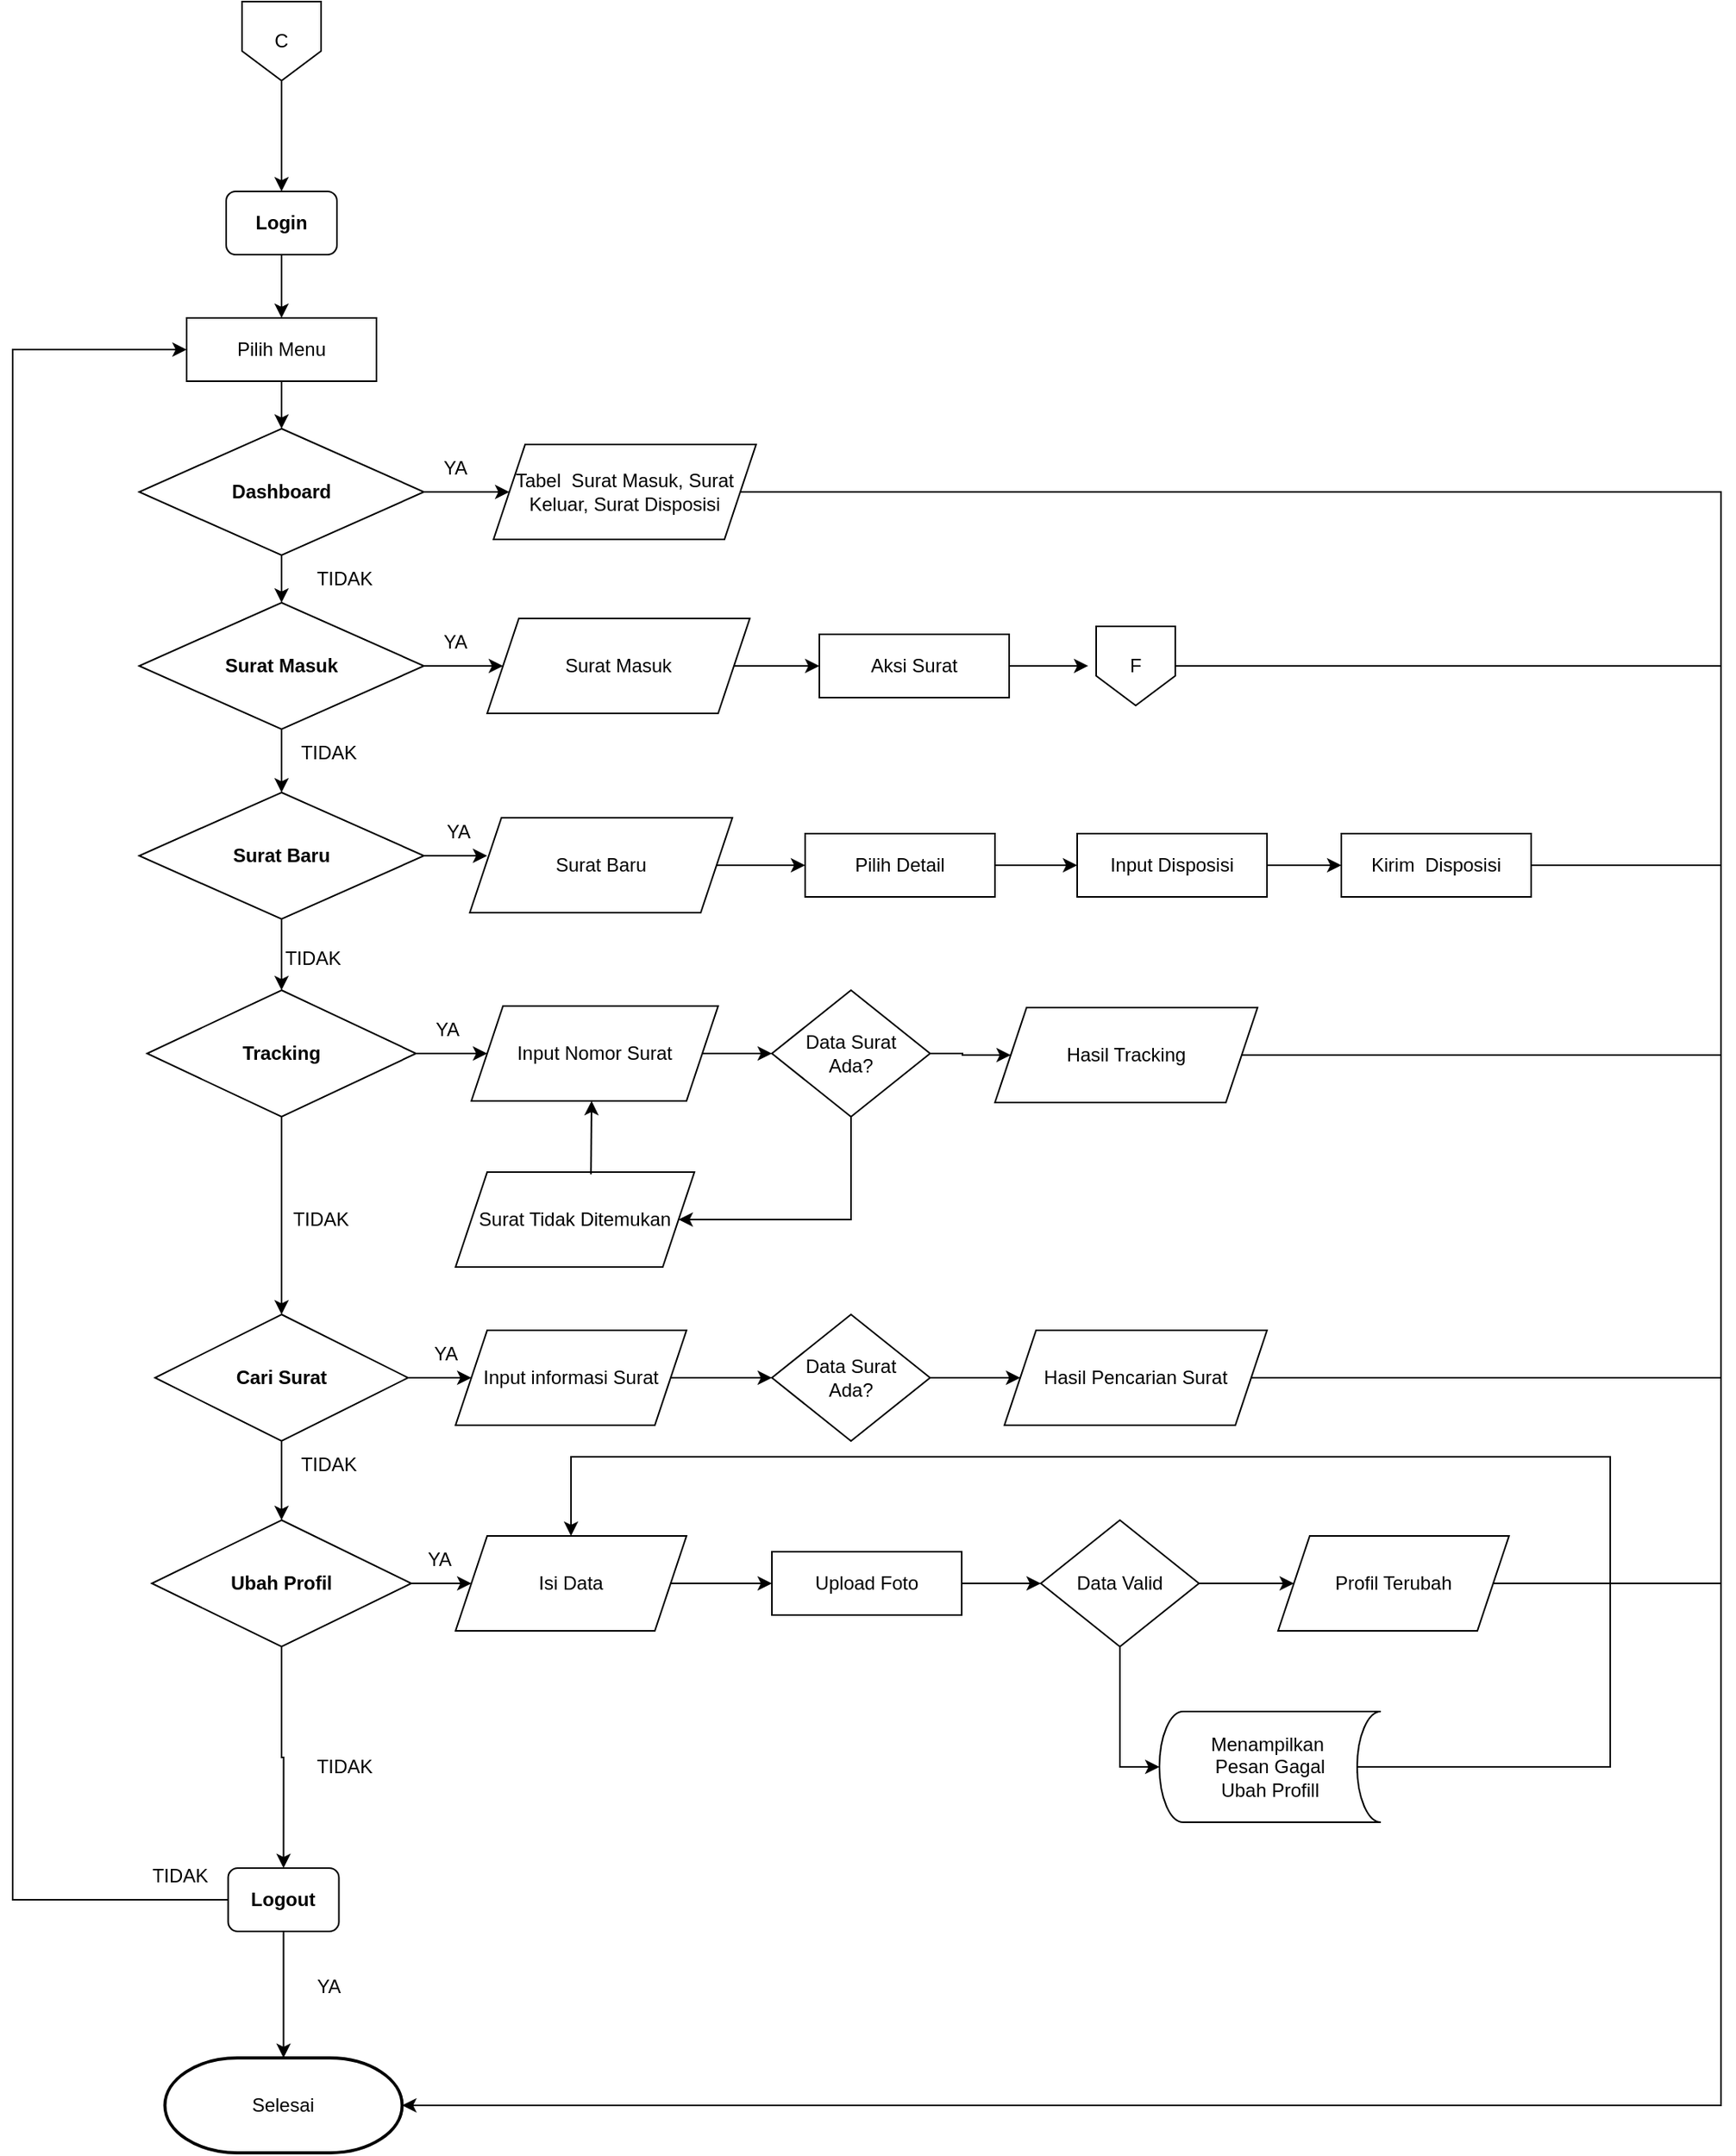 <mxfile version="21.1.6" type="device">
  <diagram name="Page-1" id="jMGsNsP6K4uDsAflV1x-">
    <mxGraphModel dx="1233" dy="1673" grid="1" gridSize="10" guides="1" tooltips="1" connect="1" arrows="1" fold="1" page="1" pageScale="1" pageWidth="850" pageHeight="1100" math="0" shadow="0">
      <root>
        <mxCell id="0" />
        <mxCell id="1" parent="0" />
        <mxCell id="6vPPAzTbXYT3v4ptLBmr-1" style="edgeStyle=orthogonalEdgeStyle;rounded=0;orthogonalLoop=1;jettySize=auto;html=1;entryX=0.5;entryY=0;entryDx=0;entryDy=0;" parent="1" source="6vPPAzTbXYT3v4ptLBmr-2" target="6vPPAzTbXYT3v4ptLBmr-4" edge="1">
          <mxGeometry relative="1" as="geometry" />
        </mxCell>
        <mxCell id="6vPPAzTbXYT3v4ptLBmr-2" value="&lt;b&gt;Login&lt;/b&gt;" style="rounded=1;whiteSpace=wrap;html=1;fontSize=12;glass=0;strokeWidth=1;shadow=0;" parent="1" vertex="1">
          <mxGeometry x="185" y="80" width="70" height="40" as="geometry" />
        </mxCell>
        <mxCell id="6vPPAzTbXYT3v4ptLBmr-3" style="edgeStyle=orthogonalEdgeStyle;rounded=0;orthogonalLoop=1;jettySize=auto;html=1;entryX=0.5;entryY=0;entryDx=0;entryDy=0;" parent="1" source="6vPPAzTbXYT3v4ptLBmr-4" target="6vPPAzTbXYT3v4ptLBmr-7" edge="1">
          <mxGeometry relative="1" as="geometry" />
        </mxCell>
        <mxCell id="6vPPAzTbXYT3v4ptLBmr-4" value="Pilih Menu" style="rounded=0;whiteSpace=wrap;html=1;" parent="1" vertex="1">
          <mxGeometry x="160" y="160" width="120" height="40" as="geometry" />
        </mxCell>
        <mxCell id="6vPPAzTbXYT3v4ptLBmr-5" style="edgeStyle=orthogonalEdgeStyle;rounded=0;orthogonalLoop=1;jettySize=auto;html=1;entryX=0.5;entryY=0;entryDx=0;entryDy=0;" parent="1" source="6vPPAzTbXYT3v4ptLBmr-7" target="6vPPAzTbXYT3v4ptLBmr-10" edge="1">
          <mxGeometry relative="1" as="geometry" />
        </mxCell>
        <mxCell id="6vPPAzTbXYT3v4ptLBmr-6" style="edgeStyle=orthogonalEdgeStyle;rounded=0;orthogonalLoop=1;jettySize=auto;html=1;" parent="1" source="6vPPAzTbXYT3v4ptLBmr-7" target="6vPPAzTbXYT3v4ptLBmr-27" edge="1">
          <mxGeometry relative="1" as="geometry">
            <mxPoint x="360" y="270" as="targetPoint" />
          </mxGeometry>
        </mxCell>
        <mxCell id="6vPPAzTbXYT3v4ptLBmr-7" value="&lt;b&gt;Dashboard&lt;/b&gt;" style="rhombus;whiteSpace=wrap;html=1;" parent="1" vertex="1">
          <mxGeometry x="130" y="230" width="180" height="80" as="geometry" />
        </mxCell>
        <mxCell id="6vPPAzTbXYT3v4ptLBmr-8" style="edgeStyle=orthogonalEdgeStyle;rounded=0;orthogonalLoop=1;jettySize=auto;html=1;" parent="1" source="6vPPAzTbXYT3v4ptLBmr-10" target="6vPPAzTbXYT3v4ptLBmr-13" edge="1">
          <mxGeometry relative="1" as="geometry" />
        </mxCell>
        <mxCell id="6vPPAzTbXYT3v4ptLBmr-9" style="edgeStyle=orthogonalEdgeStyle;rounded=0;orthogonalLoop=1;jettySize=auto;html=1;entryX=0;entryY=0.5;entryDx=0;entryDy=0;" parent="1" source="6vPPAzTbXYT3v4ptLBmr-10" target="6vPPAzTbXYT3v4ptLBmr-29" edge="1">
          <mxGeometry relative="1" as="geometry">
            <mxPoint x="350" y="380" as="targetPoint" />
          </mxGeometry>
        </mxCell>
        <mxCell id="6vPPAzTbXYT3v4ptLBmr-10" value="&lt;b&gt;Surat Masuk&lt;/b&gt;" style="rhombus;whiteSpace=wrap;html=1;" parent="1" vertex="1">
          <mxGeometry x="130" y="340" width="180" height="80" as="geometry" />
        </mxCell>
        <mxCell id="6vPPAzTbXYT3v4ptLBmr-11" style="edgeStyle=orthogonalEdgeStyle;rounded=0;orthogonalLoop=1;jettySize=auto;html=1;entryX=0.5;entryY=0;entryDx=0;entryDy=0;" parent="1" source="6vPPAzTbXYT3v4ptLBmr-13" target="6vPPAzTbXYT3v4ptLBmr-16" edge="1">
          <mxGeometry relative="1" as="geometry">
            <mxPoint x="220" y="580" as="targetPoint" />
          </mxGeometry>
        </mxCell>
        <mxCell id="6vPPAzTbXYT3v4ptLBmr-12" style="edgeStyle=orthogonalEdgeStyle;rounded=0;orthogonalLoop=1;jettySize=auto;html=1;entryX=0;entryY=0.5;entryDx=0;entryDy=0;" parent="1" source="6vPPAzTbXYT3v4ptLBmr-13" edge="1">
          <mxGeometry relative="1" as="geometry">
            <mxPoint x="350" y="500" as="targetPoint" />
          </mxGeometry>
        </mxCell>
        <mxCell id="6vPPAzTbXYT3v4ptLBmr-13" value="&lt;b&gt;Surat Baru&lt;/b&gt;" style="rhombus;whiteSpace=wrap;html=1;" parent="1" vertex="1">
          <mxGeometry x="130" y="460" width="180" height="80" as="geometry" />
        </mxCell>
        <mxCell id="6vPPAzTbXYT3v4ptLBmr-14" style="edgeStyle=orthogonalEdgeStyle;rounded=0;orthogonalLoop=1;jettySize=auto;html=1;entryX=0.5;entryY=0;entryDx=0;entryDy=0;" parent="1" source="6vPPAzTbXYT3v4ptLBmr-16" target="6vPPAzTbXYT3v4ptLBmr-19" edge="1">
          <mxGeometry relative="1" as="geometry" />
        </mxCell>
        <mxCell id="6vPPAzTbXYT3v4ptLBmr-15" style="edgeStyle=orthogonalEdgeStyle;rounded=0;orthogonalLoop=1;jettySize=auto;html=1;entryX=0;entryY=0.5;entryDx=0;entryDy=0;" parent="1" source="6vPPAzTbXYT3v4ptLBmr-16" target="6vPPAzTbXYT3v4ptLBmr-36" edge="1">
          <mxGeometry relative="1" as="geometry" />
        </mxCell>
        <mxCell id="6vPPAzTbXYT3v4ptLBmr-16" value="&lt;b&gt;Tracking&lt;/b&gt;" style="rhombus;whiteSpace=wrap;html=1;" parent="1" vertex="1">
          <mxGeometry x="135" y="585" width="170" height="80" as="geometry" />
        </mxCell>
        <mxCell id="6vPPAzTbXYT3v4ptLBmr-17" style="edgeStyle=orthogonalEdgeStyle;rounded=0;orthogonalLoop=1;jettySize=auto;html=1;entryX=0.5;entryY=0;entryDx=0;entryDy=0;" parent="1" source="6vPPAzTbXYT3v4ptLBmr-19" target="6vPPAzTbXYT3v4ptLBmr-22" edge="1">
          <mxGeometry relative="1" as="geometry" />
        </mxCell>
        <mxCell id="6vPPAzTbXYT3v4ptLBmr-18" style="edgeStyle=orthogonalEdgeStyle;rounded=0;orthogonalLoop=1;jettySize=auto;html=1;entryX=0;entryY=0.5;entryDx=0;entryDy=0;" parent="1" source="6vPPAzTbXYT3v4ptLBmr-19" target="6vPPAzTbXYT3v4ptLBmr-43" edge="1">
          <mxGeometry relative="1" as="geometry" />
        </mxCell>
        <mxCell id="6vPPAzTbXYT3v4ptLBmr-19" value="&lt;b&gt;Cari Surat&lt;/b&gt;" style="rhombus;whiteSpace=wrap;html=1;" parent="1" vertex="1">
          <mxGeometry x="140" y="790" width="160" height="80" as="geometry" />
        </mxCell>
        <mxCell id="6vPPAzTbXYT3v4ptLBmr-20" style="edgeStyle=orthogonalEdgeStyle;rounded=0;orthogonalLoop=1;jettySize=auto;html=1;entryX=0.5;entryY=0;entryDx=0;entryDy=0;" parent="1" source="6vPPAzTbXYT3v4ptLBmr-22" target="6vPPAzTbXYT3v4ptLBmr-66" edge="1">
          <mxGeometry relative="1" as="geometry">
            <mxPoint x="221.25" y="1169" as="targetPoint" />
          </mxGeometry>
        </mxCell>
        <mxCell id="6vPPAzTbXYT3v4ptLBmr-21" style="edgeStyle=orthogonalEdgeStyle;rounded=0;orthogonalLoop=1;jettySize=auto;html=1;" parent="1" source="6vPPAzTbXYT3v4ptLBmr-22" target="6vPPAzTbXYT3v4ptLBmr-49" edge="1">
          <mxGeometry relative="1" as="geometry" />
        </mxCell>
        <mxCell id="6vPPAzTbXYT3v4ptLBmr-22" value="&lt;b&gt;Ubah Profil&lt;/b&gt;" style="rhombus;whiteSpace=wrap;html=1;" parent="1" vertex="1">
          <mxGeometry x="138" y="920" width="164" height="80" as="geometry" />
        </mxCell>
        <mxCell id="6vPPAzTbXYT3v4ptLBmr-26" style="edgeStyle=orthogonalEdgeStyle;rounded=0;orthogonalLoop=1;jettySize=auto;html=1;" parent="1" source="6vPPAzTbXYT3v4ptLBmr-27" target="6vPPAzTbXYT3v4ptLBmr-67" edge="1">
          <mxGeometry relative="1" as="geometry">
            <mxPoint x="1250" y="1480" as="targetPoint" />
            <Array as="points">
              <mxPoint x="1130" y="270" />
              <mxPoint x="1130" y="1290" />
            </Array>
          </mxGeometry>
        </mxCell>
        <mxCell id="6vPPAzTbXYT3v4ptLBmr-27" value="Tabel&amp;nbsp; Surat Masuk, Surat Keluar, Surat Disposisi" style="shape=parallelogram;perimeter=parallelogramPerimeter;whiteSpace=wrap;html=1;fixedSize=1;" parent="1" vertex="1">
          <mxGeometry x="354" y="240" width="166" height="60" as="geometry" />
        </mxCell>
        <mxCell id="6vPPAzTbXYT3v4ptLBmr-28" style="edgeStyle=orthogonalEdgeStyle;rounded=0;orthogonalLoop=1;jettySize=auto;html=1;" parent="1" source="6vPPAzTbXYT3v4ptLBmr-29" target="6vPPAzTbXYT3v4ptLBmr-31" edge="1">
          <mxGeometry relative="1" as="geometry" />
        </mxCell>
        <mxCell id="6vPPAzTbXYT3v4ptLBmr-29" value="Surat Masuk" style="shape=parallelogram;perimeter=parallelogramPerimeter;whiteSpace=wrap;html=1;fixedSize=1;" parent="1" vertex="1">
          <mxGeometry x="350" y="350" width="166" height="60" as="geometry" />
        </mxCell>
        <mxCell id="6vPPAzTbXYT3v4ptLBmr-30" style="edgeStyle=orthogonalEdgeStyle;rounded=0;orthogonalLoop=1;jettySize=auto;html=1;entryX=0;entryY=0.333;entryDx=0;entryDy=0;entryPerimeter=0;" parent="1" source="6vPPAzTbXYT3v4ptLBmr-31" edge="1">
          <mxGeometry relative="1" as="geometry">
            <mxPoint x="730" y="379.98" as="targetPoint" />
          </mxGeometry>
        </mxCell>
        <mxCell id="6vPPAzTbXYT3v4ptLBmr-31" value="Aksi Surat" style="rounded=0;whiteSpace=wrap;html=1;" parent="1" vertex="1">
          <mxGeometry x="560" y="360" width="120" height="40" as="geometry" />
        </mxCell>
        <mxCell id="6vPPAzTbXYT3v4ptLBmr-35" style="edgeStyle=orthogonalEdgeStyle;rounded=0;orthogonalLoop=1;jettySize=auto;html=1;" parent="1" source="6vPPAzTbXYT3v4ptLBmr-36" edge="1">
          <mxGeometry relative="1" as="geometry">
            <mxPoint x="530" y="625" as="targetPoint" />
          </mxGeometry>
        </mxCell>
        <mxCell id="6vPPAzTbXYT3v4ptLBmr-36" value="Input Nomor Surat" style="shape=parallelogram;perimeter=parallelogramPerimeter;whiteSpace=wrap;html=1;fixedSize=1;" parent="1" vertex="1">
          <mxGeometry x="340" y="595" width="156" height="60" as="geometry" />
        </mxCell>
        <mxCell id="6vPPAzTbXYT3v4ptLBmr-37" style="edgeStyle=orthogonalEdgeStyle;rounded=0;orthogonalLoop=1;jettySize=auto;html=1;entryX=0;entryY=0.5;entryDx=0;entryDy=0;" parent="1" source="6vPPAzTbXYT3v4ptLBmr-39" target="6vPPAzTbXYT3v4ptLBmr-40" edge="1">
          <mxGeometry relative="1" as="geometry" />
        </mxCell>
        <mxCell id="6vPPAzTbXYT3v4ptLBmr-38" style="edgeStyle=orthogonalEdgeStyle;rounded=0;orthogonalLoop=1;jettySize=auto;html=1;entryX=1;entryY=0.5;entryDx=0;entryDy=0;" parent="1" source="6vPPAzTbXYT3v4ptLBmr-39" target="6vPPAzTbXYT3v4ptLBmr-41" edge="1">
          <mxGeometry relative="1" as="geometry">
            <mxPoint x="580" y="740" as="targetPoint" />
            <Array as="points">
              <mxPoint x="580" y="730" />
            </Array>
          </mxGeometry>
        </mxCell>
        <mxCell id="6vPPAzTbXYT3v4ptLBmr-39" value="Data Surat &lt;br&gt;Ada?" style="rhombus;whiteSpace=wrap;html=1;" parent="1" vertex="1">
          <mxGeometry x="530" y="585" width="100" height="80" as="geometry" />
        </mxCell>
        <mxCell id="6vPPAzTbXYT3v4ptLBmr-40" value="Hasil Tracking" style="shape=parallelogram;perimeter=parallelogramPerimeter;whiteSpace=wrap;html=1;fixedSize=1;" parent="1" vertex="1">
          <mxGeometry x="671" y="596" width="166" height="60" as="geometry" />
        </mxCell>
        <mxCell id="6vPPAzTbXYT3v4ptLBmr-41" value="Surat Tidak Ditemukan" style="shape=parallelogram;perimeter=parallelogramPerimeter;whiteSpace=wrap;html=1;fixedSize=1;" parent="1" vertex="1">
          <mxGeometry x="330" y="700" width="151" height="60" as="geometry" />
        </mxCell>
        <mxCell id="6vPPAzTbXYT3v4ptLBmr-42" style="edgeStyle=orthogonalEdgeStyle;rounded=0;orthogonalLoop=1;jettySize=auto;html=1;entryX=0;entryY=0.5;entryDx=0;entryDy=0;" parent="1" source="6vPPAzTbXYT3v4ptLBmr-43" target="6vPPAzTbXYT3v4ptLBmr-45" edge="1">
          <mxGeometry relative="1" as="geometry" />
        </mxCell>
        <mxCell id="6vPPAzTbXYT3v4ptLBmr-43" value="Input informasi Surat" style="shape=parallelogram;perimeter=parallelogramPerimeter;whiteSpace=wrap;html=1;fixedSize=1;" parent="1" vertex="1">
          <mxGeometry x="330" y="800" width="146" height="60" as="geometry" />
        </mxCell>
        <mxCell id="6vPPAzTbXYT3v4ptLBmr-44" style="edgeStyle=orthogonalEdgeStyle;rounded=0;orthogonalLoop=1;jettySize=auto;html=1;entryX=0;entryY=0.5;entryDx=0;entryDy=0;" parent="1" source="6vPPAzTbXYT3v4ptLBmr-45" target="6vPPAzTbXYT3v4ptLBmr-46" edge="1">
          <mxGeometry relative="1" as="geometry" />
        </mxCell>
        <mxCell id="6vPPAzTbXYT3v4ptLBmr-45" value="Data Surat &lt;br&gt;Ada?" style="rhombus;whiteSpace=wrap;html=1;" parent="1" vertex="1">
          <mxGeometry x="530" y="790" width="100" height="80" as="geometry" />
        </mxCell>
        <mxCell id="6vPPAzTbXYT3v4ptLBmr-46" value="Hasil Pencarian Surat" style="shape=parallelogram;perimeter=parallelogramPerimeter;whiteSpace=wrap;html=1;fixedSize=1;" parent="1" vertex="1">
          <mxGeometry x="677" y="800" width="166" height="60" as="geometry" />
        </mxCell>
        <mxCell id="6vPPAzTbXYT3v4ptLBmr-47" value="" style="endArrow=classic;html=1;rounded=0;entryX=0.5;entryY=1;entryDx=0;entryDy=0;exitX=0.567;exitY=0.023;exitDx=0;exitDy=0;exitPerimeter=0;" parent="1" source="6vPPAzTbXYT3v4ptLBmr-41" edge="1">
          <mxGeometry width="50" height="50" relative="1" as="geometry">
            <mxPoint x="417.996" y="700" as="sourcePoint" />
            <mxPoint x="416" y="655" as="targetPoint" />
          </mxGeometry>
        </mxCell>
        <mxCell id="6vPPAzTbXYT3v4ptLBmr-48" style="edgeStyle=orthogonalEdgeStyle;rounded=0;orthogonalLoop=1;jettySize=auto;html=1;entryX=0;entryY=0.5;entryDx=0;entryDy=0;" parent="1" source="6vPPAzTbXYT3v4ptLBmr-49" target="6vPPAzTbXYT3v4ptLBmr-51" edge="1">
          <mxGeometry relative="1" as="geometry" />
        </mxCell>
        <mxCell id="6vPPAzTbXYT3v4ptLBmr-49" value="Isi Data" style="shape=parallelogram;perimeter=parallelogramPerimeter;whiteSpace=wrap;html=1;fixedSize=1;" parent="1" vertex="1">
          <mxGeometry x="330" y="930" width="146" height="60" as="geometry" />
        </mxCell>
        <mxCell id="6vPPAzTbXYT3v4ptLBmr-50" style="edgeStyle=orthogonalEdgeStyle;rounded=0;orthogonalLoop=1;jettySize=auto;html=1;" parent="1" source="6vPPAzTbXYT3v4ptLBmr-51" target="6vPPAzTbXYT3v4ptLBmr-54" edge="1">
          <mxGeometry relative="1" as="geometry" />
        </mxCell>
        <mxCell id="6vPPAzTbXYT3v4ptLBmr-51" value="Upload Foto" style="rounded=0;whiteSpace=wrap;html=1;" parent="1" vertex="1">
          <mxGeometry x="530" y="940" width="120" height="40" as="geometry" />
        </mxCell>
        <mxCell id="6vPPAzTbXYT3v4ptLBmr-52" style="edgeStyle=orthogonalEdgeStyle;rounded=0;orthogonalLoop=1;jettySize=auto;html=1;entryX=0;entryY=0.5;entryDx=0;entryDy=0;" parent="1" source="6vPPAzTbXYT3v4ptLBmr-54" target="6vPPAzTbXYT3v4ptLBmr-55" edge="1">
          <mxGeometry relative="1" as="geometry" />
        </mxCell>
        <mxCell id="6vPPAzTbXYT3v4ptLBmr-53" style="edgeStyle=orthogonalEdgeStyle;rounded=0;orthogonalLoop=1;jettySize=auto;html=1;entryX=0.5;entryY=1;entryDx=0;entryDy=0;entryPerimeter=0;" parent="1" source="6vPPAzTbXYT3v4ptLBmr-54" target="6vPPAzTbXYT3v4ptLBmr-56" edge="1">
          <mxGeometry relative="1" as="geometry" />
        </mxCell>
        <mxCell id="6vPPAzTbXYT3v4ptLBmr-54" value="Data Valid" style="rhombus;whiteSpace=wrap;html=1;" parent="1" vertex="1">
          <mxGeometry x="700" y="920" width="100" height="80" as="geometry" />
        </mxCell>
        <mxCell id="6vPPAzTbXYT3v4ptLBmr-55" value="Profil Terubah" style="shape=parallelogram;perimeter=parallelogramPerimeter;whiteSpace=wrap;html=1;fixedSize=1;" parent="1" vertex="1">
          <mxGeometry x="850" y="930" width="146" height="60" as="geometry" />
        </mxCell>
        <mxCell id="6vPPAzTbXYT3v4ptLBmr-56" value="" style="shape=cylinder3;whiteSpace=wrap;html=1;boundedLbl=1;backgroundOutline=1;size=15;lid=0;rotation=90;" parent="1" vertex="1">
          <mxGeometry x="810" y="1006" width="70" height="140" as="geometry" />
        </mxCell>
        <mxCell id="6vPPAzTbXYT3v4ptLBmr-57" style="edgeStyle=orthogonalEdgeStyle;rounded=0;orthogonalLoop=1;jettySize=auto;html=1;entryX=0.5;entryY=0;entryDx=0;entryDy=0;" parent="1" target="6vPPAzTbXYT3v4ptLBmr-49" edge="1">
          <mxGeometry relative="1" as="geometry">
            <mxPoint x="390" y="920" as="targetPoint" />
            <mxPoint x="900" y="1080" as="sourcePoint" />
            <Array as="points">
              <mxPoint x="1060" y="1076" />
              <mxPoint x="1060" y="880" />
              <mxPoint x="403" y="880" />
            </Array>
          </mxGeometry>
        </mxCell>
        <mxCell id="6vPPAzTbXYT3v4ptLBmr-58" value="Menampilkan&amp;nbsp;&lt;br&gt;Pesan Gagal&lt;br&gt;Ubah Profill" style="text;html=1;strokeColor=none;fillColor=none;align=center;verticalAlign=middle;whiteSpace=wrap;rounded=0;" parent="1" vertex="1">
          <mxGeometry x="785" y="1061" width="120" height="30" as="geometry" />
        </mxCell>
        <mxCell id="6vPPAzTbXYT3v4ptLBmr-61" style="edgeStyle=orthogonalEdgeStyle;rounded=0;orthogonalLoop=1;jettySize=auto;html=1;entryX=0.5;entryY=1;entryDx=0;entryDy=0;" parent="1" edge="1">
          <mxGeometry relative="1" as="geometry">
            <mxPoint x="425" y="1240" as="targetPoint" />
            <Array as="points">
              <mxPoint x="600" y="1340" />
              <mxPoint x="425" y="1340" />
            </Array>
          </mxGeometry>
        </mxCell>
        <mxCell id="6vPPAzTbXYT3v4ptLBmr-65" style="edgeStyle=orthogonalEdgeStyle;rounded=0;orthogonalLoop=1;jettySize=auto;html=1;entryX=0.5;entryY=0;entryDx=0;entryDy=0;entryPerimeter=0;" parent="1" source="6vPPAzTbXYT3v4ptLBmr-66" target="6vPPAzTbXYT3v4ptLBmr-67" edge="1">
          <mxGeometry relative="1" as="geometry" />
        </mxCell>
        <mxCell id="6vPPAzTbXYT3v4ptLBmr-89" style="edgeStyle=orthogonalEdgeStyle;rounded=0;orthogonalLoop=1;jettySize=auto;html=1;entryX=0;entryY=0.5;entryDx=0;entryDy=0;" parent="1" source="6vPPAzTbXYT3v4ptLBmr-66" target="6vPPAzTbXYT3v4ptLBmr-4" edge="1">
          <mxGeometry relative="1" as="geometry">
            <mxPoint x="150" y="180" as="targetPoint" />
            <Array as="points">
              <mxPoint x="50" y="1160" />
              <mxPoint x="50" y="180" />
            </Array>
          </mxGeometry>
        </mxCell>
        <mxCell id="6vPPAzTbXYT3v4ptLBmr-66" value="&lt;b&gt;Logout&lt;/b&gt;" style="rounded=1;whiteSpace=wrap;html=1;fontSize=12;glass=0;strokeWidth=1;shadow=0;" parent="1" vertex="1">
          <mxGeometry x="186.25" y="1140" width="70" height="40" as="geometry" />
        </mxCell>
        <mxCell id="6vPPAzTbXYT3v4ptLBmr-67" value="Selesai" style="strokeWidth=2;html=1;shape=mxgraph.flowchart.terminator;whiteSpace=wrap;" parent="1" vertex="1">
          <mxGeometry x="146.25" y="1260" width="150" height="60" as="geometry" />
        </mxCell>
        <mxCell id="6vPPAzTbXYT3v4ptLBmr-69" value="" style="endArrow=none;html=1;rounded=0;exitX=1;exitY=0.5;exitDx=0;exitDy=0;" parent="1" source="6vPPAzTbXYT3v4ptLBmr-55" edge="1">
          <mxGeometry width="50" height="50" relative="1" as="geometry">
            <mxPoint x="750" y="1270" as="sourcePoint" />
            <mxPoint x="1130" y="960" as="targetPoint" />
          </mxGeometry>
        </mxCell>
        <mxCell id="6vPPAzTbXYT3v4ptLBmr-70" value="" style="endArrow=none;html=1;rounded=0;exitX=1;exitY=0.5;exitDx=0;exitDy=0;" parent="1" source="6vPPAzTbXYT3v4ptLBmr-46" edge="1">
          <mxGeometry width="50" height="50" relative="1" as="geometry">
            <mxPoint x="750" y="1270" as="sourcePoint" />
            <mxPoint x="1130" y="830" as="targetPoint" />
          </mxGeometry>
        </mxCell>
        <mxCell id="6vPPAzTbXYT3v4ptLBmr-71" value="" style="endArrow=none;html=1;rounded=0;exitX=1;exitY=0.5;exitDx=0;exitDy=0;" parent="1" source="6vPPAzTbXYT3v4ptLBmr-40" edge="1">
          <mxGeometry width="50" height="50" relative="1" as="geometry">
            <mxPoint x="880" y="670" as="sourcePoint" />
            <mxPoint x="1130" y="626" as="targetPoint" />
          </mxGeometry>
        </mxCell>
        <mxCell id="6vPPAzTbXYT3v4ptLBmr-72" value="" style="endArrow=none;html=1;rounded=0;exitX=1;exitY=0.5;exitDx=0;exitDy=0;" parent="1" source="6vPPAzTbXYT3v4ptLBmr-77" edge="1">
          <mxGeometry width="50" height="50" relative="1" as="geometry">
            <mxPoint x="990" y="500" as="sourcePoint" />
            <mxPoint x="1130" y="506" as="targetPoint" />
          </mxGeometry>
        </mxCell>
        <mxCell id="6vPPAzTbXYT3v4ptLBmr-73" value="" style="endArrow=none;html=1;rounded=0;" parent="1" edge="1">
          <mxGeometry width="50" height="50" relative="1" as="geometry">
            <mxPoint x="780" y="380" as="sourcePoint" />
            <mxPoint x="1130" y="380" as="targetPoint" />
          </mxGeometry>
        </mxCell>
        <mxCell id="6vPPAzTbXYT3v4ptLBmr-78" style="edgeStyle=orthogonalEdgeStyle;rounded=0;orthogonalLoop=1;jettySize=auto;html=1;" parent="1" source="6vPPAzTbXYT3v4ptLBmr-74" target="6vPPAzTbXYT3v4ptLBmr-75" edge="1">
          <mxGeometry relative="1" as="geometry" />
        </mxCell>
        <mxCell id="6vPPAzTbXYT3v4ptLBmr-74" value="Surat Baru" style="shape=parallelogram;perimeter=parallelogramPerimeter;whiteSpace=wrap;html=1;fixedSize=1;" parent="1" vertex="1">
          <mxGeometry x="339" y="476" width="166" height="60" as="geometry" />
        </mxCell>
        <mxCell id="6vPPAzTbXYT3v4ptLBmr-79" style="edgeStyle=orthogonalEdgeStyle;rounded=0;orthogonalLoop=1;jettySize=auto;html=1;" parent="1" source="6vPPAzTbXYT3v4ptLBmr-75" target="6vPPAzTbXYT3v4ptLBmr-76" edge="1">
          <mxGeometry relative="1" as="geometry" />
        </mxCell>
        <mxCell id="6vPPAzTbXYT3v4ptLBmr-75" value="Pilih Detail" style="rounded=0;whiteSpace=wrap;html=1;" parent="1" vertex="1">
          <mxGeometry x="551" y="486" width="120" height="40" as="geometry" />
        </mxCell>
        <mxCell id="6vPPAzTbXYT3v4ptLBmr-80" value="" style="edgeStyle=orthogonalEdgeStyle;rounded=0;orthogonalLoop=1;jettySize=auto;html=1;" parent="1" source="6vPPAzTbXYT3v4ptLBmr-76" target="6vPPAzTbXYT3v4ptLBmr-77" edge="1">
          <mxGeometry relative="1" as="geometry" />
        </mxCell>
        <mxCell id="6vPPAzTbXYT3v4ptLBmr-76" value="Input Disposisi" style="rounded=0;whiteSpace=wrap;html=1;" parent="1" vertex="1">
          <mxGeometry x="723" y="486" width="120" height="40" as="geometry" />
        </mxCell>
        <mxCell id="6vPPAzTbXYT3v4ptLBmr-77" value="Kirim&amp;nbsp; Disposisi" style="rounded=0;whiteSpace=wrap;html=1;" parent="1" vertex="1">
          <mxGeometry x="890" y="486" width="120" height="40" as="geometry" />
        </mxCell>
        <mxCell id="6vPPAzTbXYT3v4ptLBmr-81" value="YA" style="text;html=1;strokeColor=none;fillColor=none;align=center;verticalAlign=middle;whiteSpace=wrap;rounded=0;" parent="1" vertex="1">
          <mxGeometry x="300" y="240" width="60" height="30" as="geometry" />
        </mxCell>
        <mxCell id="6vPPAzTbXYT3v4ptLBmr-82" value="YA" style="text;html=1;strokeColor=none;fillColor=none;align=center;verticalAlign=middle;whiteSpace=wrap;rounded=0;" parent="1" vertex="1">
          <mxGeometry x="300" y="350" width="60" height="30" as="geometry" />
        </mxCell>
        <mxCell id="6vPPAzTbXYT3v4ptLBmr-83" value="YA" style="text;html=1;strokeColor=none;fillColor=none;align=center;verticalAlign=middle;whiteSpace=wrap;rounded=0;" parent="1" vertex="1">
          <mxGeometry x="302" y="470" width="60" height="30" as="geometry" />
        </mxCell>
        <mxCell id="6vPPAzTbXYT3v4ptLBmr-84" value="YA" style="text;html=1;strokeColor=none;fillColor=none;align=center;verticalAlign=middle;whiteSpace=wrap;rounded=0;" parent="1" vertex="1">
          <mxGeometry x="295" y="595" width="60" height="30" as="geometry" />
        </mxCell>
        <mxCell id="6vPPAzTbXYT3v4ptLBmr-85" value="YA" style="text;html=1;strokeColor=none;fillColor=none;align=center;verticalAlign=middle;whiteSpace=wrap;rounded=0;" parent="1" vertex="1">
          <mxGeometry x="294" y="800" width="60" height="30" as="geometry" />
        </mxCell>
        <mxCell id="6vPPAzTbXYT3v4ptLBmr-86" value="YA" style="text;html=1;strokeColor=none;fillColor=none;align=center;verticalAlign=middle;whiteSpace=wrap;rounded=0;" parent="1" vertex="1">
          <mxGeometry x="290" y="930" width="60" height="30" as="geometry" />
        </mxCell>
        <mxCell id="6vPPAzTbXYT3v4ptLBmr-88" value="TIDAK" style="text;html=1;strokeColor=none;fillColor=none;align=center;verticalAlign=middle;whiteSpace=wrap;rounded=0;" parent="1" vertex="1">
          <mxGeometry x="126.25" y="1130" width="60" height="30" as="geometry" />
        </mxCell>
        <mxCell id="6vPPAzTbXYT3v4ptLBmr-90" value="TIDAK" style="text;html=1;strokeColor=none;fillColor=none;align=center;verticalAlign=middle;whiteSpace=wrap;rounded=0;" parent="1" vertex="1">
          <mxGeometry x="230" y="1061" width="60" height="30" as="geometry" />
        </mxCell>
        <mxCell id="6vPPAzTbXYT3v4ptLBmr-91" value="TIDAK" style="text;html=1;strokeColor=none;fillColor=none;align=center;verticalAlign=middle;whiteSpace=wrap;rounded=0;" parent="1" vertex="1">
          <mxGeometry x="220" y="870" width="60" height="30" as="geometry" />
        </mxCell>
        <mxCell id="6vPPAzTbXYT3v4ptLBmr-92" value="TIDAK" style="text;html=1;strokeColor=none;fillColor=none;align=center;verticalAlign=middle;whiteSpace=wrap;rounded=0;" parent="1" vertex="1">
          <mxGeometry x="215" y="715" width="60" height="30" as="geometry" />
        </mxCell>
        <mxCell id="6vPPAzTbXYT3v4ptLBmr-93" value="TIDAK" style="text;html=1;strokeColor=none;fillColor=none;align=center;verticalAlign=middle;whiteSpace=wrap;rounded=0;" parent="1" vertex="1">
          <mxGeometry x="210" y="550" width="60" height="30" as="geometry" />
        </mxCell>
        <mxCell id="6vPPAzTbXYT3v4ptLBmr-94" value="TIDAK" style="text;html=1;strokeColor=none;fillColor=none;align=center;verticalAlign=middle;whiteSpace=wrap;rounded=0;" parent="1" vertex="1">
          <mxGeometry x="220" y="420" width="60" height="30" as="geometry" />
        </mxCell>
        <mxCell id="6vPPAzTbXYT3v4ptLBmr-95" value="TIDAK" style="text;html=1;strokeColor=none;fillColor=none;align=center;verticalAlign=middle;whiteSpace=wrap;rounded=0;" parent="1" vertex="1">
          <mxGeometry x="230" y="310" width="60" height="30" as="geometry" />
        </mxCell>
        <mxCell id="6vPPAzTbXYT3v4ptLBmr-96" value="YA" style="text;html=1;strokeColor=none;fillColor=none;align=center;verticalAlign=middle;whiteSpace=wrap;rounded=0;" parent="1" vertex="1">
          <mxGeometry x="220" y="1200" width="60" height="30" as="geometry" />
        </mxCell>
        <mxCell id="3zD3zuiKgKqOkrROVnMK-2" style="edgeStyle=orthogonalEdgeStyle;rounded=0;orthogonalLoop=1;jettySize=auto;html=1;entryX=0.5;entryY=0;entryDx=0;entryDy=0;" parent="1" source="3zD3zuiKgKqOkrROVnMK-1" target="6vPPAzTbXYT3v4ptLBmr-2" edge="1">
          <mxGeometry relative="1" as="geometry" />
        </mxCell>
        <mxCell id="3zD3zuiKgKqOkrROVnMK-1" value="C" style="shape=offPageConnector;whiteSpace=wrap;html=1;" parent="1" vertex="1">
          <mxGeometry x="195" y="-40" width="50" height="50" as="geometry" />
        </mxCell>
        <mxCell id="zwBPtma4Oo1Y2TxKQNOi-1" value="F&lt;br&gt;" style="shape=offPageConnector;whiteSpace=wrap;html=1;" vertex="1" parent="1">
          <mxGeometry x="735" y="355" width="50" height="50" as="geometry" />
        </mxCell>
      </root>
    </mxGraphModel>
  </diagram>
</mxfile>

